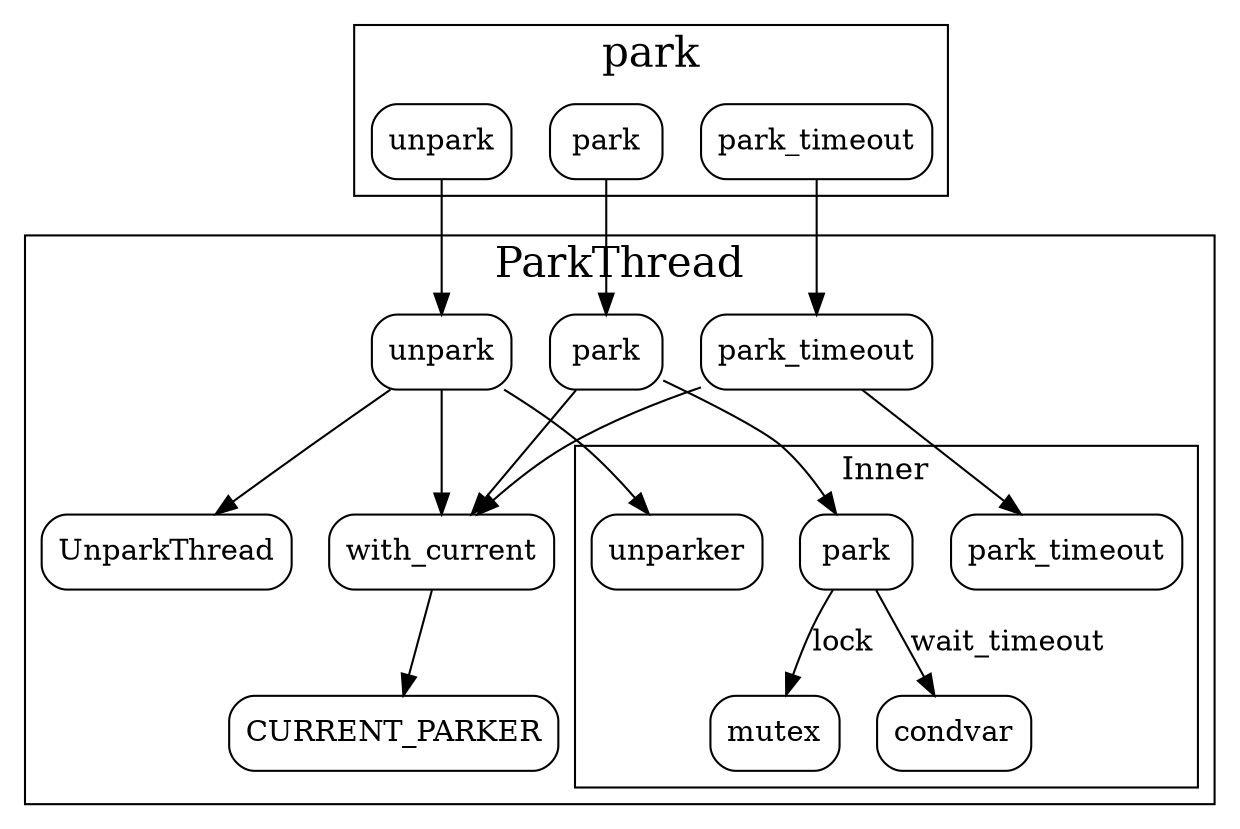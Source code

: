 digraph parkthread {
  node[shape=box;style="rounded"];
  newrank=true;
  rankdir=TD;

  subgraph cluster_park {
    graph[label="park";fontsize=20;];
    unpark;
    park;
    park_timeout;
  }
  subgraph cluster_ParkThread {
    graph[label="ParkThread";fontsize=20;];
    subgraph cluster_Inner {
      graph[label="Inner";fontsize=15;];
      mutex;
      condvar;
      inner_park_timeout[label="park_timeout"];
      inner_park[label="park"];
      inner_park -> mutex[label="lock"];
      inner_park -> condvar[label="wait_timeout"];
      inner_unparker[label="unparker"];
    }

    pt_park[label="park"];
    pt_park_timeout[label="park_timeout"];
    pt_unpark[label="unpark"];
    pt_with_current[label="with_current"];
    {pt_park, pt_park_timeout, pt_unpark} -> pt_with_current -> CURRENT_PARKER;

    pt_park -> inner_park;
    pt_park_timeout -> inner_park_timeout;
    pt_unpark -> inner_unparker;
    pt_unpark -> UnparkThread;
  }
  park -> pt_park;
  park_timeout -> pt_park_timeout;
  unpark -> pt_unpark;
}
